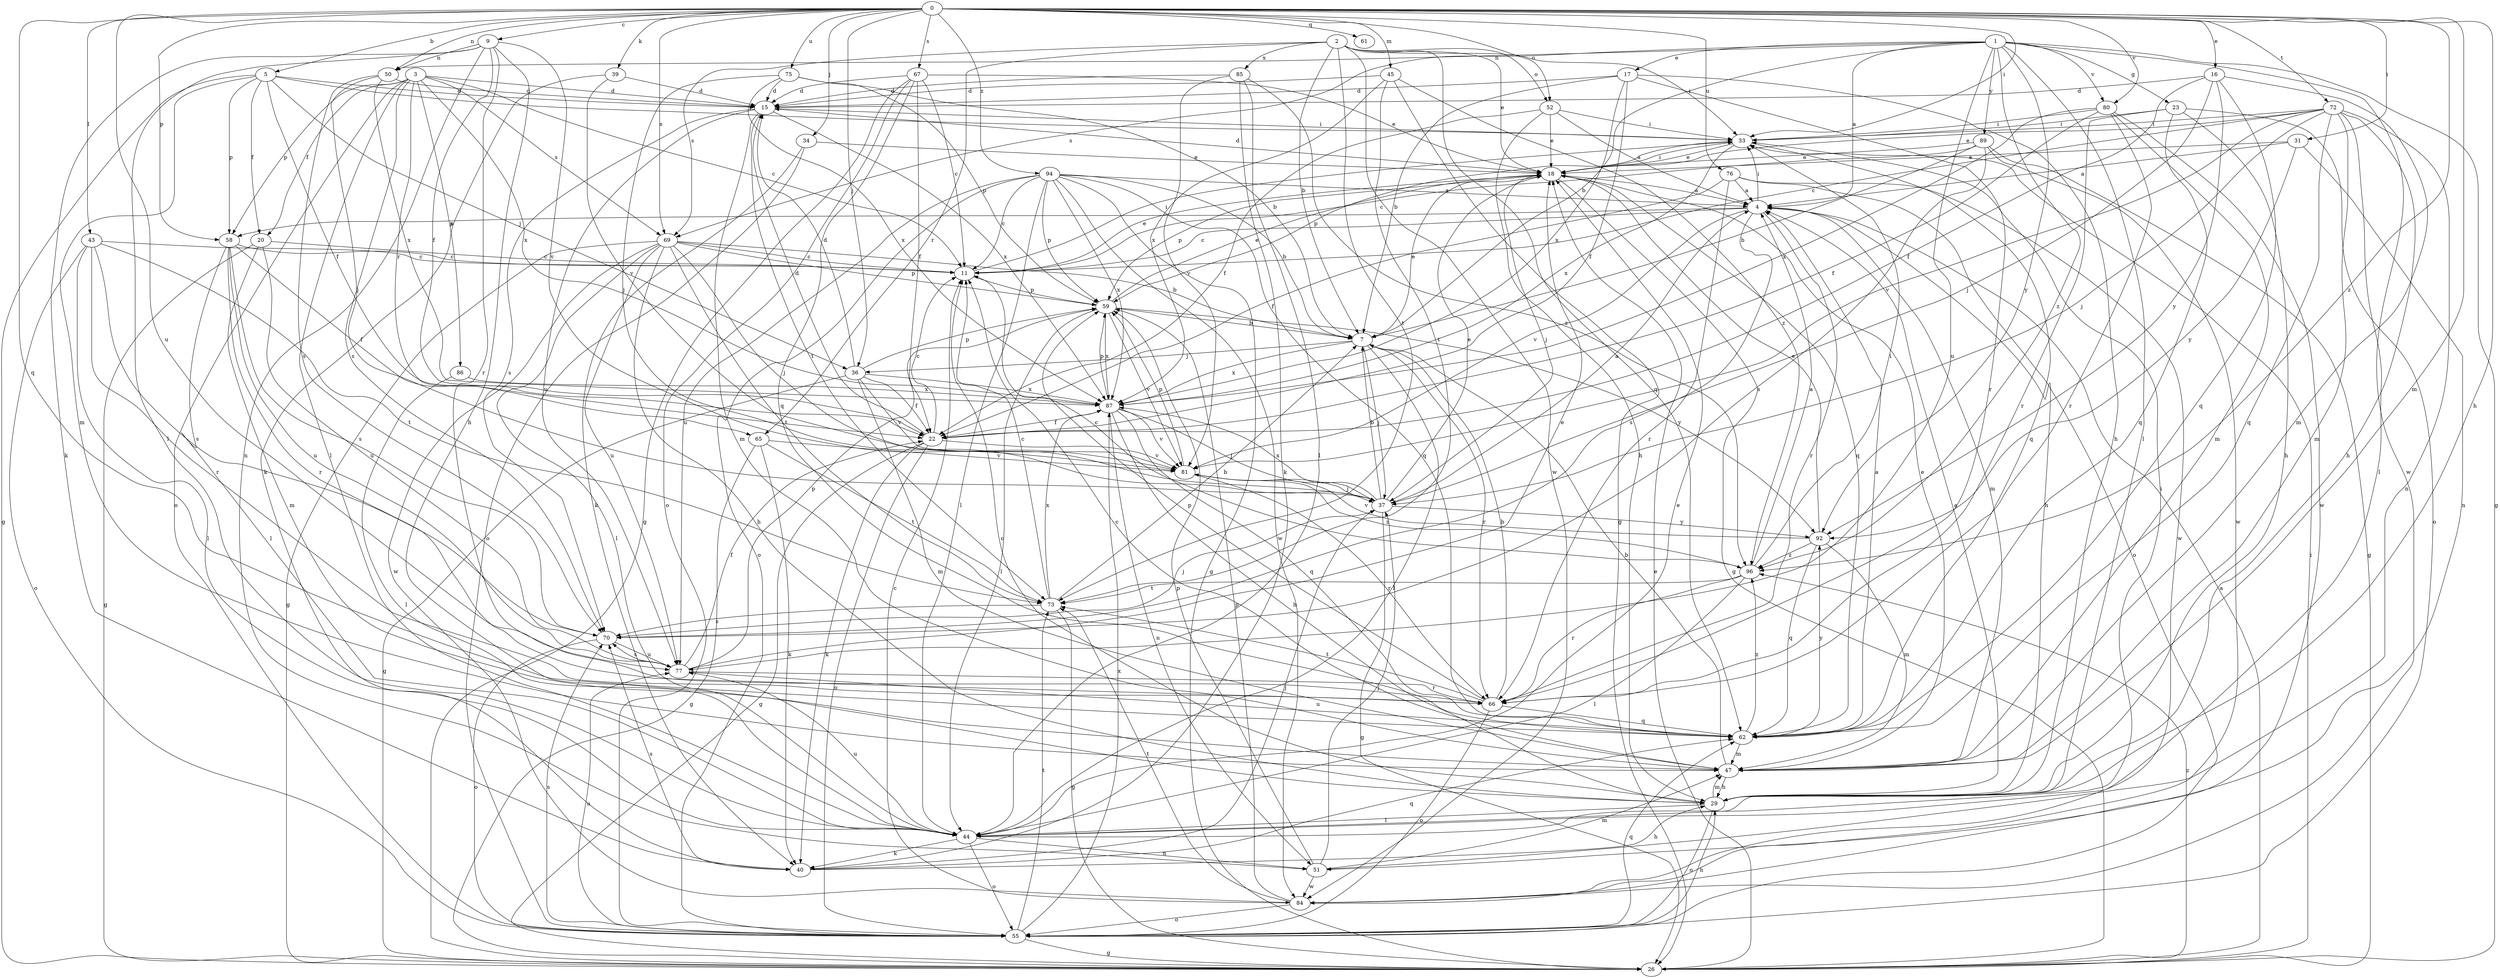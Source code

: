 strict digraph  {
0;
1;
2;
3;
4;
5;
7;
9;
11;
15;
16;
17;
18;
20;
22;
23;
26;
29;
31;
33;
34;
36;
37;
39;
40;
43;
44;
45;
47;
50;
51;
52;
55;
58;
59;
61;
62;
65;
66;
67;
69;
70;
72;
73;
75;
76;
77;
80;
81;
84;
85;
86;
87;
89;
92;
94;
96;
0 -> 5  [label=b];
0 -> 9  [label=c];
0 -> 16  [label=e];
0 -> 29  [label=h];
0 -> 31  [label=i];
0 -> 33  [label=i];
0 -> 34  [label=j];
0 -> 36  [label=j];
0 -> 39  [label=k];
0 -> 43  [label=l];
0 -> 45  [label=m];
0 -> 47  [label=m];
0 -> 50  [label=n];
0 -> 52  [label=o];
0 -> 58  [label=p];
0 -> 61  [label=q];
0 -> 62  [label=q];
0 -> 67  [label=s];
0 -> 69  [label=s];
0 -> 72  [label=t];
0 -> 75  [label=u];
0 -> 76  [label=u];
0 -> 77  [label=u];
0 -> 80  [label=v];
0 -> 94  [label=z];
0 -> 96  [label=z];
1 -> 4  [label=a];
1 -> 7  [label=b];
1 -> 17  [label=e];
1 -> 23  [label=g];
1 -> 26  [label=g];
1 -> 44  [label=l];
1 -> 50  [label=n];
1 -> 69  [label=s];
1 -> 77  [label=u];
1 -> 80  [label=v];
1 -> 84  [label=w];
1 -> 89  [label=y];
1 -> 92  [label=y];
1 -> 96  [label=z];
2 -> 7  [label=b];
2 -> 18  [label=e];
2 -> 33  [label=i];
2 -> 52  [label=o];
2 -> 62  [label=q];
2 -> 65  [label=r];
2 -> 69  [label=s];
2 -> 73  [label=t];
2 -> 84  [label=w];
2 -> 85  [label=x];
3 -> 11  [label=c];
3 -> 15  [label=d];
3 -> 20  [label=f];
3 -> 44  [label=l];
3 -> 55  [label=o];
3 -> 58  [label=p];
3 -> 65  [label=r];
3 -> 69  [label=s];
3 -> 70  [label=s];
3 -> 86  [label=x];
3 -> 87  [label=x];
4 -> 11  [label=c];
4 -> 29  [label=h];
4 -> 33  [label=i];
4 -> 47  [label=m];
4 -> 58  [label=p];
4 -> 66  [label=r];
4 -> 70  [label=s];
4 -> 81  [label=v];
5 -> 15  [label=d];
5 -> 20  [label=f];
5 -> 22  [label=f];
5 -> 26  [label=g];
5 -> 33  [label=i];
5 -> 36  [label=j];
5 -> 47  [label=m];
5 -> 58  [label=p];
7 -> 18  [label=e];
7 -> 36  [label=j];
7 -> 37  [label=j];
7 -> 44  [label=l];
7 -> 66  [label=r];
7 -> 87  [label=x];
9 -> 22  [label=f];
9 -> 29  [label=h];
9 -> 40  [label=k];
9 -> 44  [label=l];
9 -> 50  [label=n];
9 -> 51  [label=n];
9 -> 66  [label=r];
9 -> 81  [label=v];
11 -> 18  [label=e];
11 -> 33  [label=i];
11 -> 59  [label=p];
15 -> 33  [label=i];
15 -> 47  [label=m];
15 -> 70  [label=s];
15 -> 73  [label=t];
15 -> 77  [label=u];
15 -> 87  [label=x];
16 -> 15  [label=d];
16 -> 22  [label=f];
16 -> 37  [label=j];
16 -> 47  [label=m];
16 -> 62  [label=q];
16 -> 92  [label=y];
17 -> 7  [label=b];
17 -> 15  [label=d];
17 -> 22  [label=f];
17 -> 29  [label=h];
17 -> 66  [label=r];
17 -> 87  [label=x];
18 -> 4  [label=a];
18 -> 15  [label=d];
18 -> 26  [label=g];
18 -> 33  [label=i];
18 -> 37  [label=j];
18 -> 59  [label=p];
18 -> 62  [label=q];
20 -> 11  [label=c];
20 -> 26  [label=g];
20 -> 47  [label=m];
20 -> 77  [label=u];
22 -> 11  [label=c];
22 -> 15  [label=d];
22 -> 26  [label=g];
22 -> 40  [label=k];
22 -> 55  [label=o];
22 -> 81  [label=v];
23 -> 29  [label=h];
23 -> 33  [label=i];
23 -> 55  [label=o];
23 -> 62  [label=q];
23 -> 66  [label=r];
26 -> 4  [label=a];
26 -> 18  [label=e];
26 -> 33  [label=i];
26 -> 96  [label=z];
29 -> 4  [label=a];
29 -> 11  [label=c];
29 -> 44  [label=l];
29 -> 47  [label=m];
29 -> 55  [label=o];
31 -> 4  [label=a];
31 -> 18  [label=e];
31 -> 51  [label=n];
31 -> 92  [label=y];
33 -> 18  [label=e];
33 -> 59  [label=p];
33 -> 62  [label=q];
33 -> 87  [label=x];
34 -> 18  [label=e];
34 -> 40  [label=k];
34 -> 55  [label=o];
36 -> 15  [label=d];
36 -> 22  [label=f];
36 -> 26  [label=g];
36 -> 47  [label=m];
36 -> 59  [label=p];
36 -> 81  [label=v];
36 -> 87  [label=x];
37 -> 4  [label=a];
37 -> 7  [label=b];
37 -> 18  [label=e];
37 -> 26  [label=g];
37 -> 87  [label=x];
37 -> 92  [label=y];
39 -> 15  [label=d];
39 -> 40  [label=k];
39 -> 81  [label=v];
40 -> 29  [label=h];
40 -> 37  [label=j];
40 -> 62  [label=q];
40 -> 70  [label=s];
43 -> 11  [label=c];
43 -> 44  [label=l];
43 -> 55  [label=o];
43 -> 66  [label=r];
43 -> 70  [label=s];
43 -> 73  [label=t];
44 -> 18  [label=e];
44 -> 33  [label=i];
44 -> 40  [label=k];
44 -> 51  [label=n];
44 -> 55  [label=o];
44 -> 77  [label=u];
45 -> 15  [label=d];
45 -> 26  [label=g];
45 -> 73  [label=t];
45 -> 87  [label=x];
45 -> 96  [label=z];
47 -> 7  [label=b];
47 -> 11  [label=c];
47 -> 18  [label=e];
47 -> 29  [label=h];
50 -> 15  [label=d];
50 -> 37  [label=j];
50 -> 70  [label=s];
50 -> 87  [label=x];
51 -> 37  [label=j];
51 -> 47  [label=m];
51 -> 59  [label=p];
51 -> 84  [label=w];
52 -> 4  [label=a];
52 -> 18  [label=e];
52 -> 22  [label=f];
52 -> 29  [label=h];
52 -> 33  [label=i];
55 -> 26  [label=g];
55 -> 29  [label=h];
55 -> 62  [label=q];
55 -> 70  [label=s];
55 -> 73  [label=t];
55 -> 77  [label=u];
55 -> 87  [label=x];
58 -> 11  [label=c];
58 -> 22  [label=f];
58 -> 44  [label=l];
58 -> 66  [label=r];
58 -> 70  [label=s];
58 -> 77  [label=u];
59 -> 7  [label=b];
59 -> 18  [label=e];
59 -> 44  [label=l];
59 -> 81  [label=v];
59 -> 87  [label=x];
59 -> 92  [label=y];
62 -> 4  [label=a];
62 -> 47  [label=m];
62 -> 77  [label=u];
62 -> 92  [label=y];
62 -> 96  [label=z];
65 -> 26  [label=g];
65 -> 40  [label=k];
65 -> 73  [label=t];
65 -> 81  [label=v];
66 -> 7  [label=b];
66 -> 55  [label=o];
66 -> 59  [label=p];
66 -> 62  [label=q];
66 -> 73  [label=t];
67 -> 11  [label=c];
67 -> 15  [label=d];
67 -> 18  [label=e];
67 -> 22  [label=f];
67 -> 26  [label=g];
67 -> 55  [label=o];
67 -> 62  [label=q];
69 -> 7  [label=b];
69 -> 11  [label=c];
69 -> 26  [label=g];
69 -> 29  [label=h];
69 -> 37  [label=j];
69 -> 44  [label=l];
69 -> 59  [label=p];
69 -> 73  [label=t];
69 -> 77  [label=u];
69 -> 84  [label=w];
70 -> 37  [label=j];
70 -> 55  [label=o];
70 -> 77  [label=u];
72 -> 11  [label=c];
72 -> 18  [label=e];
72 -> 29  [label=h];
72 -> 33  [label=i];
72 -> 37  [label=j];
72 -> 44  [label=l];
72 -> 47  [label=m];
72 -> 51  [label=n];
72 -> 62  [label=q];
72 -> 81  [label=v];
73 -> 7  [label=b];
73 -> 11  [label=c];
73 -> 26  [label=g];
73 -> 70  [label=s];
73 -> 87  [label=x];
75 -> 7  [label=b];
75 -> 15  [label=d];
75 -> 37  [label=j];
75 -> 59  [label=p];
75 -> 87  [label=x];
76 -> 4  [label=a];
76 -> 22  [label=f];
76 -> 55  [label=o];
76 -> 66  [label=r];
76 -> 84  [label=w];
77 -> 18  [label=e];
77 -> 22  [label=f];
77 -> 59  [label=p];
77 -> 66  [label=r];
77 -> 70  [label=s];
80 -> 22  [label=f];
80 -> 33  [label=i];
80 -> 47  [label=m];
80 -> 66  [label=r];
80 -> 84  [label=w];
80 -> 87  [label=x];
81 -> 37  [label=j];
81 -> 59  [label=p];
81 -> 66  [label=r];
81 -> 96  [label=z];
84 -> 11  [label=c];
84 -> 55  [label=o];
84 -> 59  [label=p];
84 -> 73  [label=t];
85 -> 15  [label=d];
85 -> 40  [label=k];
85 -> 44  [label=l];
85 -> 81  [label=v];
85 -> 96  [label=z];
86 -> 44  [label=l];
86 -> 87  [label=x];
87 -> 22  [label=f];
87 -> 29  [label=h];
87 -> 37  [label=j];
87 -> 51  [label=n];
87 -> 59  [label=p];
87 -> 62  [label=q];
87 -> 81  [label=v];
89 -> 7  [label=b];
89 -> 11  [label=c];
89 -> 18  [label=e];
89 -> 26  [label=g];
89 -> 70  [label=s];
89 -> 84  [label=w];
92 -> 18  [label=e];
92 -> 47  [label=m];
92 -> 62  [label=q];
92 -> 81  [label=v];
92 -> 96  [label=z];
94 -> 4  [label=a];
94 -> 7  [label=b];
94 -> 11  [label=c];
94 -> 26  [label=g];
94 -> 44  [label=l];
94 -> 55  [label=o];
94 -> 59  [label=p];
94 -> 62  [label=q];
94 -> 77  [label=u];
94 -> 84  [label=w];
94 -> 87  [label=x];
96 -> 4  [label=a];
96 -> 11  [label=c];
96 -> 33  [label=i];
96 -> 44  [label=l];
96 -> 66  [label=r];
96 -> 73  [label=t];
}
